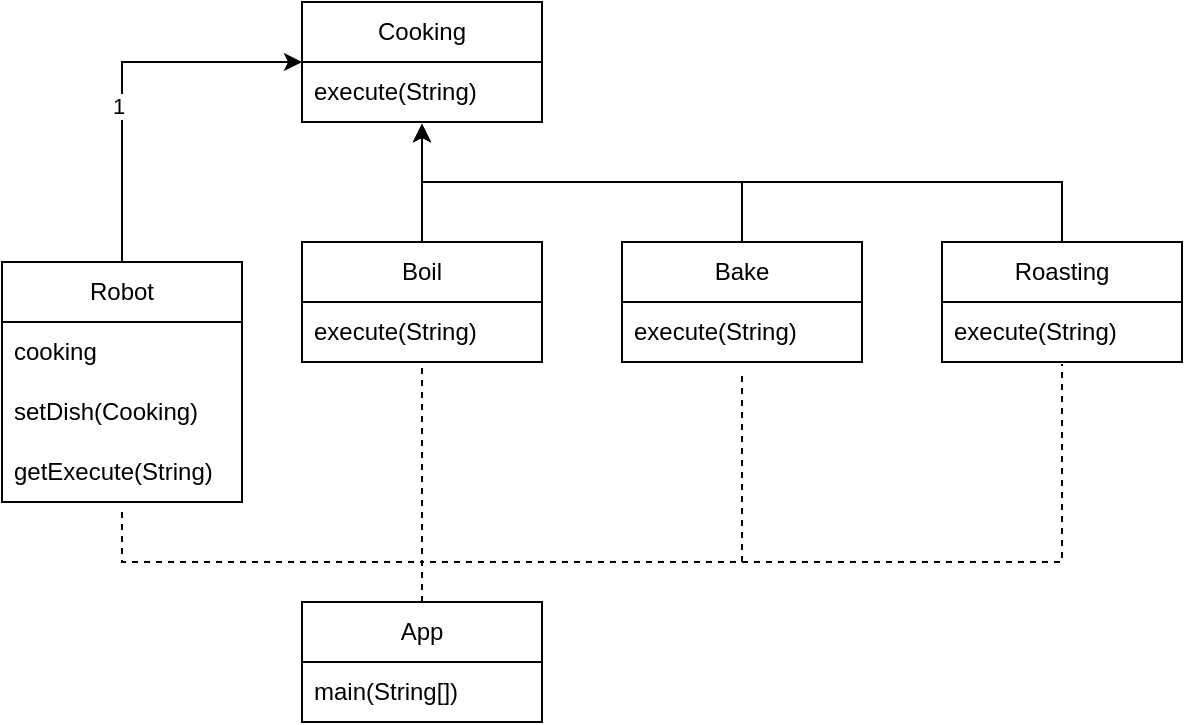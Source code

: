 <mxfile version="20.7.4" type="github">
  <diagram id="1_sJxv6OkvcDTY1md3S4" name="Страница 1">
    <mxGraphModel dx="1194" dy="762" grid="1" gridSize="10" guides="1" tooltips="1" connect="1" arrows="1" fold="1" page="1" pageScale="1" pageWidth="827" pageHeight="1169" math="0" shadow="0">
      <root>
        <mxCell id="0" />
        <mxCell id="1" parent="0" />
        <mxCell id="AfwK-2ASJNt2ZadKlman-1" value="Cooking" style="swimlane;fontStyle=0;childLayout=stackLayout;horizontal=1;startSize=30;horizontalStack=0;resizeParent=1;resizeParentMax=0;resizeLast=0;collapsible=1;marginBottom=0;whiteSpace=wrap;html=1;" vertex="1" parent="1">
          <mxGeometry x="320" y="120" width="120" height="60" as="geometry" />
        </mxCell>
        <mxCell id="AfwK-2ASJNt2ZadKlman-2" value="execute(String)" style="text;strokeColor=none;fillColor=none;align=left;verticalAlign=middle;spacingLeft=4;spacingRight=4;overflow=hidden;points=[[0,0.5],[1,0.5]];portConstraint=eastwest;rotatable=0;whiteSpace=wrap;html=1;" vertex="1" parent="AfwK-2ASJNt2ZadKlman-1">
          <mxGeometry y="30" width="120" height="30" as="geometry" />
        </mxCell>
        <mxCell id="AfwK-2ASJNt2ZadKlman-3" style="edgeStyle=orthogonalEdgeStyle;rounded=0;orthogonalLoop=1;jettySize=auto;html=1;exitX=0.25;exitY=0;exitDx=0;exitDy=0;entryX=0;entryY=0.5;entryDx=0;entryDy=0;" edge="1" parent="1" source="AfwK-2ASJNt2ZadKlman-4" target="AfwK-2ASJNt2ZadKlman-1">
          <mxGeometry x="0.032" y="50" relative="1" as="geometry">
            <Array as="points">
              <mxPoint x="230" y="250" />
              <mxPoint x="230" y="150" />
            </Array>
            <mxPoint as="offset" />
          </mxGeometry>
        </mxCell>
        <mxCell id="AfwK-2ASJNt2ZadKlman-24" value="1" style="edgeLabel;html=1;align=center;verticalAlign=middle;resizable=0;points=[];" vertex="1" connectable="0" parent="AfwK-2ASJNt2ZadKlman-3">
          <mxGeometry x="-0.018" y="2" relative="1" as="geometry">
            <mxPoint as="offset" />
          </mxGeometry>
        </mxCell>
        <mxCell id="AfwK-2ASJNt2ZadKlman-4" value="Robot" style="swimlane;fontStyle=0;childLayout=stackLayout;horizontal=1;startSize=30;horizontalStack=0;resizeParent=1;resizeParentMax=0;resizeLast=0;collapsible=1;marginBottom=0;whiteSpace=wrap;html=1;" vertex="1" parent="1">
          <mxGeometry x="170" y="250" width="120" height="120" as="geometry" />
        </mxCell>
        <mxCell id="AfwK-2ASJNt2ZadKlman-5" value="cooking" style="text;strokeColor=none;fillColor=none;align=left;verticalAlign=middle;spacingLeft=4;spacingRight=4;overflow=hidden;points=[[0,0.5],[1,0.5]];portConstraint=eastwest;rotatable=0;whiteSpace=wrap;html=1;" vertex="1" parent="AfwK-2ASJNt2ZadKlman-4">
          <mxGeometry y="30" width="120" height="30" as="geometry" />
        </mxCell>
        <mxCell id="AfwK-2ASJNt2ZadKlman-6" value="setDish(Cooking)" style="text;strokeColor=none;fillColor=none;align=left;verticalAlign=middle;spacingLeft=4;spacingRight=4;overflow=hidden;points=[[0,0.5],[1,0.5]];portConstraint=eastwest;rotatable=0;whiteSpace=wrap;html=1;" vertex="1" parent="AfwK-2ASJNt2ZadKlman-4">
          <mxGeometry y="60" width="120" height="30" as="geometry" />
        </mxCell>
        <mxCell id="AfwK-2ASJNt2ZadKlman-7" value="getExecute(String)" style="text;strokeColor=none;fillColor=none;align=left;verticalAlign=middle;spacingLeft=4;spacingRight=4;overflow=hidden;points=[[0,0.5],[1,0.5]];portConstraint=eastwest;rotatable=0;whiteSpace=wrap;html=1;" vertex="1" parent="AfwK-2ASJNt2ZadKlman-4">
          <mxGeometry y="90" width="120" height="30" as="geometry" />
        </mxCell>
        <mxCell id="AfwK-2ASJNt2ZadKlman-8" style="edgeStyle=orthogonalEdgeStyle;rounded=0;orthogonalLoop=1;jettySize=auto;html=1;exitX=0.5;exitY=0;exitDx=0;exitDy=0;entryX=0.5;entryY=1.033;entryDx=0;entryDy=0;entryPerimeter=0;" edge="1" parent="1" source="AfwK-2ASJNt2ZadKlman-9" target="AfwK-2ASJNt2ZadKlman-2">
          <mxGeometry relative="1" as="geometry" />
        </mxCell>
        <mxCell id="AfwK-2ASJNt2ZadKlman-9" value="Boil" style="swimlane;fontStyle=0;childLayout=stackLayout;horizontal=1;startSize=30;horizontalStack=0;resizeParent=1;resizeParentMax=0;resizeLast=0;collapsible=1;marginBottom=0;whiteSpace=wrap;html=1;" vertex="1" parent="1">
          <mxGeometry x="320" y="240" width="120" height="60" as="geometry" />
        </mxCell>
        <mxCell id="AfwK-2ASJNt2ZadKlman-10" value="execute(String)" style="text;strokeColor=none;fillColor=none;align=left;verticalAlign=middle;spacingLeft=4;spacingRight=4;overflow=hidden;points=[[0,0.5],[1,0.5]];portConstraint=eastwest;rotatable=0;whiteSpace=wrap;html=1;" vertex="1" parent="AfwK-2ASJNt2ZadKlman-9">
          <mxGeometry y="30" width="120" height="30" as="geometry" />
        </mxCell>
        <mxCell id="AfwK-2ASJNt2ZadKlman-11" style="edgeStyle=orthogonalEdgeStyle;rounded=0;orthogonalLoop=1;jettySize=auto;html=1;exitX=0.5;exitY=0;exitDx=0;exitDy=0;entryX=0.5;entryY=1.033;entryDx=0;entryDy=0;entryPerimeter=0;" edge="1" parent="1" source="AfwK-2ASJNt2ZadKlman-12" target="AfwK-2ASJNt2ZadKlman-2">
          <mxGeometry relative="1" as="geometry" />
        </mxCell>
        <mxCell id="AfwK-2ASJNt2ZadKlman-12" value="Bake" style="swimlane;fontStyle=0;childLayout=stackLayout;horizontal=1;startSize=30;horizontalStack=0;resizeParent=1;resizeParentMax=0;resizeLast=0;collapsible=1;marginBottom=0;whiteSpace=wrap;html=1;" vertex="1" parent="1">
          <mxGeometry x="480" y="240" width="120" height="60" as="geometry" />
        </mxCell>
        <mxCell id="AfwK-2ASJNt2ZadKlman-13" value="execute(String)" style="text;strokeColor=none;fillColor=none;align=left;verticalAlign=middle;spacingLeft=4;spacingRight=4;overflow=hidden;points=[[0,0.5],[1,0.5]];portConstraint=eastwest;rotatable=0;whiteSpace=wrap;html=1;" vertex="1" parent="AfwK-2ASJNt2ZadKlman-12">
          <mxGeometry y="30" width="120" height="30" as="geometry" />
        </mxCell>
        <mxCell id="AfwK-2ASJNt2ZadKlman-14" style="edgeStyle=orthogonalEdgeStyle;rounded=0;orthogonalLoop=1;jettySize=auto;html=1;exitX=0.5;exitY=0;exitDx=0;exitDy=0;entryX=0.5;entryY=1.033;entryDx=0;entryDy=0;entryPerimeter=0;" edge="1" parent="1" source="AfwK-2ASJNt2ZadKlman-15" target="AfwK-2ASJNt2ZadKlman-2">
          <mxGeometry relative="1" as="geometry" />
        </mxCell>
        <mxCell id="AfwK-2ASJNt2ZadKlman-15" value="Roasting" style="swimlane;fontStyle=0;childLayout=stackLayout;horizontal=1;startSize=30;horizontalStack=0;resizeParent=1;resizeParentMax=0;resizeLast=0;collapsible=1;marginBottom=0;whiteSpace=wrap;html=1;" vertex="1" parent="1">
          <mxGeometry x="640" y="240" width="120" height="60" as="geometry" />
        </mxCell>
        <mxCell id="AfwK-2ASJNt2ZadKlman-16" value="execute(String)" style="text;strokeColor=none;fillColor=none;align=left;verticalAlign=middle;spacingLeft=4;spacingRight=4;overflow=hidden;points=[[0,0.5],[1,0.5]];portConstraint=eastwest;rotatable=0;whiteSpace=wrap;html=1;" vertex="1" parent="AfwK-2ASJNt2ZadKlman-15">
          <mxGeometry y="30" width="120" height="30" as="geometry" />
        </mxCell>
        <mxCell id="AfwK-2ASJNt2ZadKlman-17" value="App" style="swimlane;fontStyle=0;childLayout=stackLayout;horizontal=1;startSize=30;horizontalStack=0;resizeParent=1;resizeParentMax=0;resizeLast=0;collapsible=1;marginBottom=0;whiteSpace=wrap;html=1;" vertex="1" parent="1">
          <mxGeometry x="320" y="420" width="120" height="60" as="geometry" />
        </mxCell>
        <mxCell id="AfwK-2ASJNt2ZadKlman-18" value="main(String[])" style="text;strokeColor=none;fillColor=none;align=left;verticalAlign=middle;spacingLeft=4;spacingRight=4;overflow=hidden;points=[[0,0.5],[1,0.5]];portConstraint=eastwest;rotatable=0;whiteSpace=wrap;html=1;" vertex="1" parent="AfwK-2ASJNt2ZadKlman-17">
          <mxGeometry y="30" width="120" height="30" as="geometry" />
        </mxCell>
        <mxCell id="AfwK-2ASJNt2ZadKlman-22" value="" style="endArrow=none;dashed=1;html=1;rounded=0;exitX=0.5;exitY=0;exitDx=0;exitDy=0;entryX=0.5;entryY=1.033;entryDx=0;entryDy=0;entryPerimeter=0;" edge="1" parent="1" source="AfwK-2ASJNt2ZadKlman-17" target="AfwK-2ASJNt2ZadKlman-16">
          <mxGeometry width="50" height="50" relative="1" as="geometry">
            <mxPoint x="390" y="370" as="sourcePoint" />
            <mxPoint x="710" y="320" as="targetPoint" />
            <Array as="points">
              <mxPoint x="380" y="400" />
              <mxPoint x="700" y="400" />
            </Array>
          </mxGeometry>
        </mxCell>
        <mxCell id="AfwK-2ASJNt2ZadKlman-23" value="" style="endArrow=none;dashed=1;html=1;rounded=0;exitX=0.5;exitY=0;exitDx=0;exitDy=0;entryX=0.5;entryY=1.133;entryDx=0;entryDy=0;entryPerimeter=0;" edge="1" parent="1" source="AfwK-2ASJNt2ZadKlman-17" target="AfwK-2ASJNt2ZadKlman-7">
          <mxGeometry width="50" height="50" relative="1" as="geometry">
            <mxPoint x="390" y="520" as="sourcePoint" />
            <mxPoint x="440" y="470" as="targetPoint" />
            <Array as="points">
              <mxPoint x="380" y="400" />
              <mxPoint x="230" y="400" />
            </Array>
          </mxGeometry>
        </mxCell>
        <mxCell id="AfwK-2ASJNt2ZadKlman-25" value="" style="endArrow=none;dashed=1;html=1;rounded=0;exitX=0.5;exitY=0;exitDx=0;exitDy=0;entryX=0.5;entryY=1.1;entryDx=0;entryDy=0;entryPerimeter=0;" edge="1" parent="1" source="AfwK-2ASJNt2ZadKlman-17" target="AfwK-2ASJNt2ZadKlman-10">
          <mxGeometry width="50" height="50" relative="1" as="geometry">
            <mxPoint x="390" y="550" as="sourcePoint" />
            <mxPoint x="240" y="383.99" as="targetPoint" />
            <Array as="points" />
          </mxGeometry>
        </mxCell>
        <mxCell id="AfwK-2ASJNt2ZadKlman-26" value="" style="endArrow=none;dashed=1;html=1;rounded=0;exitX=0.5;exitY=0;exitDx=0;exitDy=0;entryX=0.5;entryY=1.133;entryDx=0;entryDy=0;entryPerimeter=0;" edge="1" parent="1" source="AfwK-2ASJNt2ZadKlman-17" target="AfwK-2ASJNt2ZadKlman-13">
          <mxGeometry width="50" height="50" relative="1" as="geometry">
            <mxPoint x="390" y="550" as="sourcePoint" />
            <mxPoint x="390" y="313" as="targetPoint" />
            <Array as="points">
              <mxPoint x="380" y="400" />
              <mxPoint x="540" y="400" />
            </Array>
          </mxGeometry>
        </mxCell>
      </root>
    </mxGraphModel>
  </diagram>
</mxfile>
